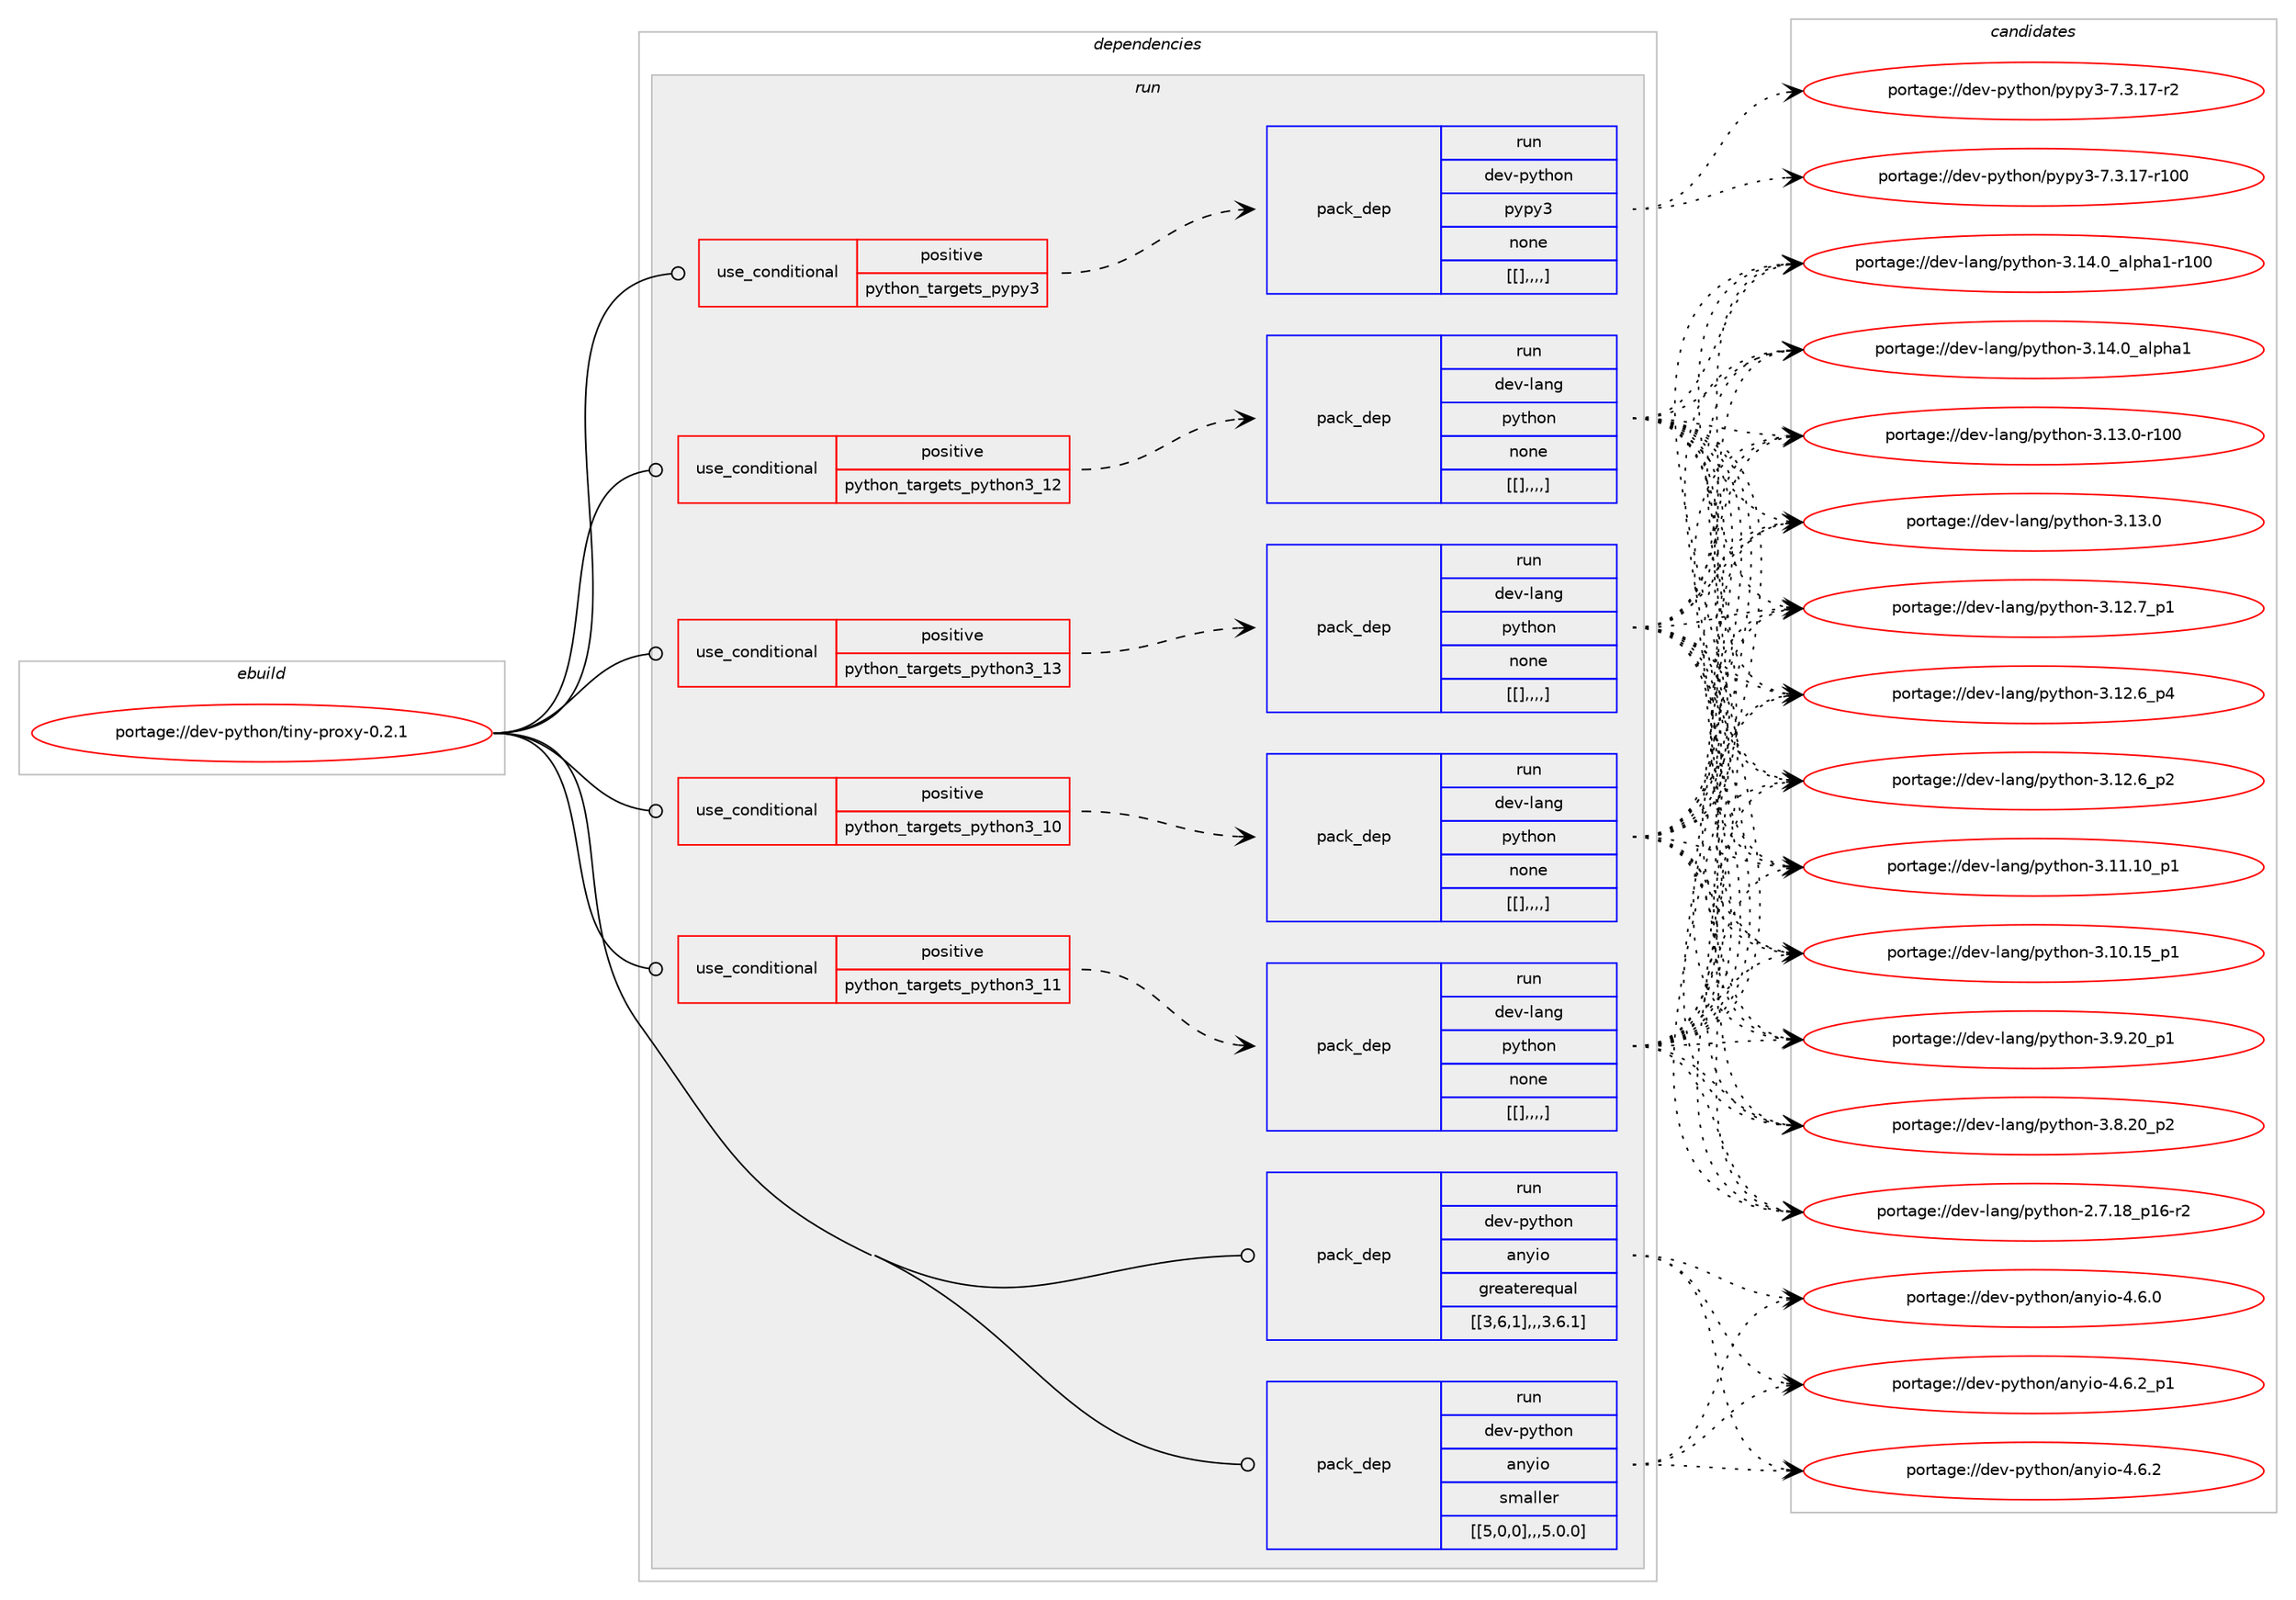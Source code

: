 digraph prolog {

# *************
# Graph options
# *************

newrank=true;
concentrate=true;
compound=true;
graph [rankdir=LR,fontname=Helvetica,fontsize=10,ranksep=1.5];#, ranksep=2.5, nodesep=0.2];
edge  [arrowhead=vee];
node  [fontname=Helvetica,fontsize=10];

# **********
# The ebuild
# **********

subgraph cluster_leftcol {
color=gray;
label=<<i>ebuild</i>>;
id [label="portage://dev-python/tiny-proxy-0.2.1", color=red, width=4, href="../dev-python/tiny-proxy-0.2.1.svg"];
}

# ****************
# The dependencies
# ****************

subgraph cluster_midcol {
color=gray;
label=<<i>dependencies</i>>;
subgraph cluster_compile {
fillcolor="#eeeeee";
style=filled;
label=<<i>compile</i>>;
}
subgraph cluster_compileandrun {
fillcolor="#eeeeee";
style=filled;
label=<<i>compile and run</i>>;
}
subgraph cluster_run {
fillcolor="#eeeeee";
style=filled;
label=<<i>run</i>>;
subgraph cond43340 {
dependency172747 [label=<<TABLE BORDER="0" CELLBORDER="1" CELLSPACING="0" CELLPADDING="4"><TR><TD ROWSPAN="3" CELLPADDING="10">use_conditional</TD></TR><TR><TD>positive</TD></TR><TR><TD>python_targets_pypy3</TD></TR></TABLE>>, shape=none, color=red];
subgraph pack128069 {
dependency172762 [label=<<TABLE BORDER="0" CELLBORDER="1" CELLSPACING="0" CELLPADDING="4" WIDTH="220"><TR><TD ROWSPAN="6" CELLPADDING="30">pack_dep</TD></TR><TR><TD WIDTH="110">run</TD></TR><TR><TD>dev-python</TD></TR><TR><TD>pypy3</TD></TR><TR><TD>none</TD></TR><TR><TD>[[],,,,]</TD></TR></TABLE>>, shape=none, color=blue];
}
dependency172747:e -> dependency172762:w [weight=20,style="dashed",arrowhead="vee"];
}
id:e -> dependency172747:w [weight=20,style="solid",arrowhead="odot"];
subgraph cond43350 {
dependency172785 [label=<<TABLE BORDER="0" CELLBORDER="1" CELLSPACING="0" CELLPADDING="4"><TR><TD ROWSPAN="3" CELLPADDING="10">use_conditional</TD></TR><TR><TD>positive</TD></TR><TR><TD>python_targets_python3_10</TD></TR></TABLE>>, shape=none, color=red];
subgraph pack128111 {
dependency172856 [label=<<TABLE BORDER="0" CELLBORDER="1" CELLSPACING="0" CELLPADDING="4" WIDTH="220"><TR><TD ROWSPAN="6" CELLPADDING="30">pack_dep</TD></TR><TR><TD WIDTH="110">run</TD></TR><TR><TD>dev-lang</TD></TR><TR><TD>python</TD></TR><TR><TD>none</TD></TR><TR><TD>[[],,,,]</TD></TR></TABLE>>, shape=none, color=blue];
}
dependency172785:e -> dependency172856:w [weight=20,style="dashed",arrowhead="vee"];
}
id:e -> dependency172785:w [weight=20,style="solid",arrowhead="odot"];
subgraph cond43398 {
dependency172907 [label=<<TABLE BORDER="0" CELLBORDER="1" CELLSPACING="0" CELLPADDING="4"><TR><TD ROWSPAN="3" CELLPADDING="10">use_conditional</TD></TR><TR><TD>positive</TD></TR><TR><TD>python_targets_python3_11</TD></TR></TABLE>>, shape=none, color=red];
subgraph pack128160 {
dependency172946 [label=<<TABLE BORDER="0" CELLBORDER="1" CELLSPACING="0" CELLPADDING="4" WIDTH="220"><TR><TD ROWSPAN="6" CELLPADDING="30">pack_dep</TD></TR><TR><TD WIDTH="110">run</TD></TR><TR><TD>dev-lang</TD></TR><TR><TD>python</TD></TR><TR><TD>none</TD></TR><TR><TD>[[],,,,]</TD></TR></TABLE>>, shape=none, color=blue];
}
dependency172907:e -> dependency172946:w [weight=20,style="dashed",arrowhead="vee"];
}
id:e -> dependency172907:w [weight=20,style="solid",arrowhead="odot"];
subgraph cond43441 {
dependency173007 [label=<<TABLE BORDER="0" CELLBORDER="1" CELLSPACING="0" CELLPADDING="4"><TR><TD ROWSPAN="3" CELLPADDING="10">use_conditional</TD></TR><TR><TD>positive</TD></TR><TR><TD>python_targets_python3_12</TD></TR></TABLE>>, shape=none, color=red];
subgraph pack128216 {
dependency173009 [label=<<TABLE BORDER="0" CELLBORDER="1" CELLSPACING="0" CELLPADDING="4" WIDTH="220"><TR><TD ROWSPAN="6" CELLPADDING="30">pack_dep</TD></TR><TR><TD WIDTH="110">run</TD></TR><TR><TD>dev-lang</TD></TR><TR><TD>python</TD></TR><TR><TD>none</TD></TR><TR><TD>[[],,,,]</TD></TR></TABLE>>, shape=none, color=blue];
}
dependency173007:e -> dependency173009:w [weight=20,style="dashed",arrowhead="vee"];
}
id:e -> dependency173007:w [weight=20,style="solid",arrowhead="odot"];
subgraph cond43449 {
dependency173013 [label=<<TABLE BORDER="0" CELLBORDER="1" CELLSPACING="0" CELLPADDING="4"><TR><TD ROWSPAN="3" CELLPADDING="10">use_conditional</TD></TR><TR><TD>positive</TD></TR><TR><TD>python_targets_python3_13</TD></TR></TABLE>>, shape=none, color=red];
subgraph pack128221 {
dependency173019 [label=<<TABLE BORDER="0" CELLBORDER="1" CELLSPACING="0" CELLPADDING="4" WIDTH="220"><TR><TD ROWSPAN="6" CELLPADDING="30">pack_dep</TD></TR><TR><TD WIDTH="110">run</TD></TR><TR><TD>dev-lang</TD></TR><TR><TD>python</TD></TR><TR><TD>none</TD></TR><TR><TD>[[],,,,]</TD></TR></TABLE>>, shape=none, color=blue];
}
dependency173013:e -> dependency173019:w [weight=20,style="dashed",arrowhead="vee"];
}
id:e -> dependency173013:w [weight=20,style="solid",arrowhead="odot"];
subgraph pack128224 {
dependency173023 [label=<<TABLE BORDER="0" CELLBORDER="1" CELLSPACING="0" CELLPADDING="4" WIDTH="220"><TR><TD ROWSPAN="6" CELLPADDING="30">pack_dep</TD></TR><TR><TD WIDTH="110">run</TD></TR><TR><TD>dev-python</TD></TR><TR><TD>anyio</TD></TR><TR><TD>greaterequal</TD></TR><TR><TD>[[3,6,1],,,3.6.1]</TD></TR></TABLE>>, shape=none, color=blue];
}
id:e -> dependency173023:w [weight=20,style="solid",arrowhead="odot"];
subgraph pack128226 {
dependency173024 [label=<<TABLE BORDER="0" CELLBORDER="1" CELLSPACING="0" CELLPADDING="4" WIDTH="220"><TR><TD ROWSPAN="6" CELLPADDING="30">pack_dep</TD></TR><TR><TD WIDTH="110">run</TD></TR><TR><TD>dev-python</TD></TR><TR><TD>anyio</TD></TR><TR><TD>smaller</TD></TR><TR><TD>[[5,0,0],,,5.0.0]</TD></TR></TABLE>>, shape=none, color=blue];
}
id:e -> dependency173024:w [weight=20,style="solid",arrowhead="odot"];
}
}

# **************
# The candidates
# **************

subgraph cluster_choices {
rank=same;
color=gray;
label=<<i>candidates</i>>;

subgraph choice127915 {
color=black;
nodesep=1;
choice100101118451121211161041111104711212111212151455546514649554511450 [label="portage://dev-python/pypy3-7.3.17-r2", color=red, width=4,href="../dev-python/pypy3-7.3.17-r2.svg"];
choice1001011184511212111610411111047112121112121514555465146495545114494848 [label="portage://dev-python/pypy3-7.3.17-r100", color=red, width=4,href="../dev-python/pypy3-7.3.17-r100.svg"];
dependency172762:e -> choice100101118451121211161041111104711212111212151455546514649554511450:w [style=dotted,weight="100"];
dependency172762:e -> choice1001011184511212111610411111047112121112121514555465146495545114494848:w [style=dotted,weight="100"];
}
subgraph choice127970 {
color=black;
nodesep=1;
choice100101118451089711010347112121116104111110455146495246489597108112104974945114494848 [label="portage://dev-lang/python-3.14.0_alpha1-r100", color=red, width=4,href="../dev-lang/python-3.14.0_alpha1-r100.svg"];
choice1001011184510897110103471121211161041111104551464952464895971081121049749 [label="portage://dev-lang/python-3.14.0_alpha1", color=red, width=4,href="../dev-lang/python-3.14.0_alpha1.svg"];
choice1001011184510897110103471121211161041111104551464951464845114494848 [label="portage://dev-lang/python-3.13.0-r100", color=red, width=4,href="../dev-lang/python-3.13.0-r100.svg"];
choice10010111845108971101034711212111610411111045514649514648 [label="portage://dev-lang/python-3.13.0", color=red, width=4,href="../dev-lang/python-3.13.0.svg"];
choice100101118451089711010347112121116104111110455146495046559511249 [label="portage://dev-lang/python-3.12.7_p1", color=red, width=4,href="../dev-lang/python-3.12.7_p1.svg"];
choice100101118451089711010347112121116104111110455146495046549511252 [label="portage://dev-lang/python-3.12.6_p4", color=red, width=4,href="../dev-lang/python-3.12.6_p4.svg"];
choice100101118451089711010347112121116104111110455146495046549511250 [label="portage://dev-lang/python-3.12.6_p2", color=red, width=4,href="../dev-lang/python-3.12.6_p2.svg"];
choice10010111845108971101034711212111610411111045514649494649489511249 [label="portage://dev-lang/python-3.11.10_p1", color=red, width=4,href="../dev-lang/python-3.11.10_p1.svg"];
choice10010111845108971101034711212111610411111045514649484649539511249 [label="portage://dev-lang/python-3.10.15_p1", color=red, width=4,href="../dev-lang/python-3.10.15_p1.svg"];
choice100101118451089711010347112121116104111110455146574650489511249 [label="portage://dev-lang/python-3.9.20_p1", color=red, width=4,href="../dev-lang/python-3.9.20_p1.svg"];
choice100101118451089711010347112121116104111110455146564650489511250 [label="portage://dev-lang/python-3.8.20_p2", color=red, width=4,href="../dev-lang/python-3.8.20_p2.svg"];
choice100101118451089711010347112121116104111110455046554649569511249544511450 [label="portage://dev-lang/python-2.7.18_p16-r2", color=red, width=4,href="../dev-lang/python-2.7.18_p16-r2.svg"];
dependency172856:e -> choice100101118451089711010347112121116104111110455146495246489597108112104974945114494848:w [style=dotted,weight="100"];
dependency172856:e -> choice1001011184510897110103471121211161041111104551464952464895971081121049749:w [style=dotted,weight="100"];
dependency172856:e -> choice1001011184510897110103471121211161041111104551464951464845114494848:w [style=dotted,weight="100"];
dependency172856:e -> choice10010111845108971101034711212111610411111045514649514648:w [style=dotted,weight="100"];
dependency172856:e -> choice100101118451089711010347112121116104111110455146495046559511249:w [style=dotted,weight="100"];
dependency172856:e -> choice100101118451089711010347112121116104111110455146495046549511252:w [style=dotted,weight="100"];
dependency172856:e -> choice100101118451089711010347112121116104111110455146495046549511250:w [style=dotted,weight="100"];
dependency172856:e -> choice10010111845108971101034711212111610411111045514649494649489511249:w [style=dotted,weight="100"];
dependency172856:e -> choice10010111845108971101034711212111610411111045514649484649539511249:w [style=dotted,weight="100"];
dependency172856:e -> choice100101118451089711010347112121116104111110455146574650489511249:w [style=dotted,weight="100"];
dependency172856:e -> choice100101118451089711010347112121116104111110455146564650489511250:w [style=dotted,weight="100"];
dependency172856:e -> choice100101118451089711010347112121116104111110455046554649569511249544511450:w [style=dotted,weight="100"];
}
subgraph choice128060 {
color=black;
nodesep=1;
choice100101118451089711010347112121116104111110455146495246489597108112104974945114494848 [label="portage://dev-lang/python-3.14.0_alpha1-r100", color=red, width=4,href="../dev-lang/python-3.14.0_alpha1-r100.svg"];
choice1001011184510897110103471121211161041111104551464952464895971081121049749 [label="portage://dev-lang/python-3.14.0_alpha1", color=red, width=4,href="../dev-lang/python-3.14.0_alpha1.svg"];
choice1001011184510897110103471121211161041111104551464951464845114494848 [label="portage://dev-lang/python-3.13.0-r100", color=red, width=4,href="../dev-lang/python-3.13.0-r100.svg"];
choice10010111845108971101034711212111610411111045514649514648 [label="portage://dev-lang/python-3.13.0", color=red, width=4,href="../dev-lang/python-3.13.0.svg"];
choice100101118451089711010347112121116104111110455146495046559511249 [label="portage://dev-lang/python-3.12.7_p1", color=red, width=4,href="../dev-lang/python-3.12.7_p1.svg"];
choice100101118451089711010347112121116104111110455146495046549511252 [label="portage://dev-lang/python-3.12.6_p4", color=red, width=4,href="../dev-lang/python-3.12.6_p4.svg"];
choice100101118451089711010347112121116104111110455146495046549511250 [label="portage://dev-lang/python-3.12.6_p2", color=red, width=4,href="../dev-lang/python-3.12.6_p2.svg"];
choice10010111845108971101034711212111610411111045514649494649489511249 [label="portage://dev-lang/python-3.11.10_p1", color=red, width=4,href="../dev-lang/python-3.11.10_p1.svg"];
choice10010111845108971101034711212111610411111045514649484649539511249 [label="portage://dev-lang/python-3.10.15_p1", color=red, width=4,href="../dev-lang/python-3.10.15_p1.svg"];
choice100101118451089711010347112121116104111110455146574650489511249 [label="portage://dev-lang/python-3.9.20_p1", color=red, width=4,href="../dev-lang/python-3.9.20_p1.svg"];
choice100101118451089711010347112121116104111110455146564650489511250 [label="portage://dev-lang/python-3.8.20_p2", color=red, width=4,href="../dev-lang/python-3.8.20_p2.svg"];
choice100101118451089711010347112121116104111110455046554649569511249544511450 [label="portage://dev-lang/python-2.7.18_p16-r2", color=red, width=4,href="../dev-lang/python-2.7.18_p16-r2.svg"];
dependency172946:e -> choice100101118451089711010347112121116104111110455146495246489597108112104974945114494848:w [style=dotted,weight="100"];
dependency172946:e -> choice1001011184510897110103471121211161041111104551464952464895971081121049749:w [style=dotted,weight="100"];
dependency172946:e -> choice1001011184510897110103471121211161041111104551464951464845114494848:w [style=dotted,weight="100"];
dependency172946:e -> choice10010111845108971101034711212111610411111045514649514648:w [style=dotted,weight="100"];
dependency172946:e -> choice100101118451089711010347112121116104111110455146495046559511249:w [style=dotted,weight="100"];
dependency172946:e -> choice100101118451089711010347112121116104111110455146495046549511252:w [style=dotted,weight="100"];
dependency172946:e -> choice100101118451089711010347112121116104111110455146495046549511250:w [style=dotted,weight="100"];
dependency172946:e -> choice10010111845108971101034711212111610411111045514649494649489511249:w [style=dotted,weight="100"];
dependency172946:e -> choice10010111845108971101034711212111610411111045514649484649539511249:w [style=dotted,weight="100"];
dependency172946:e -> choice100101118451089711010347112121116104111110455146574650489511249:w [style=dotted,weight="100"];
dependency172946:e -> choice100101118451089711010347112121116104111110455146564650489511250:w [style=dotted,weight="100"];
dependency172946:e -> choice100101118451089711010347112121116104111110455046554649569511249544511450:w [style=dotted,weight="100"];
}
subgraph choice128070 {
color=black;
nodesep=1;
choice100101118451089711010347112121116104111110455146495246489597108112104974945114494848 [label="portage://dev-lang/python-3.14.0_alpha1-r100", color=red, width=4,href="../dev-lang/python-3.14.0_alpha1-r100.svg"];
choice1001011184510897110103471121211161041111104551464952464895971081121049749 [label="portage://dev-lang/python-3.14.0_alpha1", color=red, width=4,href="../dev-lang/python-3.14.0_alpha1.svg"];
choice1001011184510897110103471121211161041111104551464951464845114494848 [label="portage://dev-lang/python-3.13.0-r100", color=red, width=4,href="../dev-lang/python-3.13.0-r100.svg"];
choice10010111845108971101034711212111610411111045514649514648 [label="portage://dev-lang/python-3.13.0", color=red, width=4,href="../dev-lang/python-3.13.0.svg"];
choice100101118451089711010347112121116104111110455146495046559511249 [label="portage://dev-lang/python-3.12.7_p1", color=red, width=4,href="../dev-lang/python-3.12.7_p1.svg"];
choice100101118451089711010347112121116104111110455146495046549511252 [label="portage://dev-lang/python-3.12.6_p4", color=red, width=4,href="../dev-lang/python-3.12.6_p4.svg"];
choice100101118451089711010347112121116104111110455146495046549511250 [label="portage://dev-lang/python-3.12.6_p2", color=red, width=4,href="../dev-lang/python-3.12.6_p2.svg"];
choice10010111845108971101034711212111610411111045514649494649489511249 [label="portage://dev-lang/python-3.11.10_p1", color=red, width=4,href="../dev-lang/python-3.11.10_p1.svg"];
choice10010111845108971101034711212111610411111045514649484649539511249 [label="portage://dev-lang/python-3.10.15_p1", color=red, width=4,href="../dev-lang/python-3.10.15_p1.svg"];
choice100101118451089711010347112121116104111110455146574650489511249 [label="portage://dev-lang/python-3.9.20_p1", color=red, width=4,href="../dev-lang/python-3.9.20_p1.svg"];
choice100101118451089711010347112121116104111110455146564650489511250 [label="portage://dev-lang/python-3.8.20_p2", color=red, width=4,href="../dev-lang/python-3.8.20_p2.svg"];
choice100101118451089711010347112121116104111110455046554649569511249544511450 [label="portage://dev-lang/python-2.7.18_p16-r2", color=red, width=4,href="../dev-lang/python-2.7.18_p16-r2.svg"];
dependency173009:e -> choice100101118451089711010347112121116104111110455146495246489597108112104974945114494848:w [style=dotted,weight="100"];
dependency173009:e -> choice1001011184510897110103471121211161041111104551464952464895971081121049749:w [style=dotted,weight="100"];
dependency173009:e -> choice1001011184510897110103471121211161041111104551464951464845114494848:w [style=dotted,weight="100"];
dependency173009:e -> choice10010111845108971101034711212111610411111045514649514648:w [style=dotted,weight="100"];
dependency173009:e -> choice100101118451089711010347112121116104111110455146495046559511249:w [style=dotted,weight="100"];
dependency173009:e -> choice100101118451089711010347112121116104111110455146495046549511252:w [style=dotted,weight="100"];
dependency173009:e -> choice100101118451089711010347112121116104111110455146495046549511250:w [style=dotted,weight="100"];
dependency173009:e -> choice10010111845108971101034711212111610411111045514649494649489511249:w [style=dotted,weight="100"];
dependency173009:e -> choice10010111845108971101034711212111610411111045514649484649539511249:w [style=dotted,weight="100"];
dependency173009:e -> choice100101118451089711010347112121116104111110455146574650489511249:w [style=dotted,weight="100"];
dependency173009:e -> choice100101118451089711010347112121116104111110455146564650489511250:w [style=dotted,weight="100"];
dependency173009:e -> choice100101118451089711010347112121116104111110455046554649569511249544511450:w [style=dotted,weight="100"];
}
subgraph choice128076 {
color=black;
nodesep=1;
choice100101118451089711010347112121116104111110455146495246489597108112104974945114494848 [label="portage://dev-lang/python-3.14.0_alpha1-r100", color=red, width=4,href="../dev-lang/python-3.14.0_alpha1-r100.svg"];
choice1001011184510897110103471121211161041111104551464952464895971081121049749 [label="portage://dev-lang/python-3.14.0_alpha1", color=red, width=4,href="../dev-lang/python-3.14.0_alpha1.svg"];
choice1001011184510897110103471121211161041111104551464951464845114494848 [label="portage://dev-lang/python-3.13.0-r100", color=red, width=4,href="../dev-lang/python-3.13.0-r100.svg"];
choice10010111845108971101034711212111610411111045514649514648 [label="portage://dev-lang/python-3.13.0", color=red, width=4,href="../dev-lang/python-3.13.0.svg"];
choice100101118451089711010347112121116104111110455146495046559511249 [label="portage://dev-lang/python-3.12.7_p1", color=red, width=4,href="../dev-lang/python-3.12.7_p1.svg"];
choice100101118451089711010347112121116104111110455146495046549511252 [label="portage://dev-lang/python-3.12.6_p4", color=red, width=4,href="../dev-lang/python-3.12.6_p4.svg"];
choice100101118451089711010347112121116104111110455146495046549511250 [label="portage://dev-lang/python-3.12.6_p2", color=red, width=4,href="../dev-lang/python-3.12.6_p2.svg"];
choice10010111845108971101034711212111610411111045514649494649489511249 [label="portage://dev-lang/python-3.11.10_p1", color=red, width=4,href="../dev-lang/python-3.11.10_p1.svg"];
choice10010111845108971101034711212111610411111045514649484649539511249 [label="portage://dev-lang/python-3.10.15_p1", color=red, width=4,href="../dev-lang/python-3.10.15_p1.svg"];
choice100101118451089711010347112121116104111110455146574650489511249 [label="portage://dev-lang/python-3.9.20_p1", color=red, width=4,href="../dev-lang/python-3.9.20_p1.svg"];
choice100101118451089711010347112121116104111110455146564650489511250 [label="portage://dev-lang/python-3.8.20_p2", color=red, width=4,href="../dev-lang/python-3.8.20_p2.svg"];
choice100101118451089711010347112121116104111110455046554649569511249544511450 [label="portage://dev-lang/python-2.7.18_p16-r2", color=red, width=4,href="../dev-lang/python-2.7.18_p16-r2.svg"];
dependency173019:e -> choice100101118451089711010347112121116104111110455146495246489597108112104974945114494848:w [style=dotted,weight="100"];
dependency173019:e -> choice1001011184510897110103471121211161041111104551464952464895971081121049749:w [style=dotted,weight="100"];
dependency173019:e -> choice1001011184510897110103471121211161041111104551464951464845114494848:w [style=dotted,weight="100"];
dependency173019:e -> choice10010111845108971101034711212111610411111045514649514648:w [style=dotted,weight="100"];
dependency173019:e -> choice100101118451089711010347112121116104111110455146495046559511249:w [style=dotted,weight="100"];
dependency173019:e -> choice100101118451089711010347112121116104111110455146495046549511252:w [style=dotted,weight="100"];
dependency173019:e -> choice100101118451089711010347112121116104111110455146495046549511250:w [style=dotted,weight="100"];
dependency173019:e -> choice10010111845108971101034711212111610411111045514649494649489511249:w [style=dotted,weight="100"];
dependency173019:e -> choice10010111845108971101034711212111610411111045514649484649539511249:w [style=dotted,weight="100"];
dependency173019:e -> choice100101118451089711010347112121116104111110455146574650489511249:w [style=dotted,weight="100"];
dependency173019:e -> choice100101118451089711010347112121116104111110455146564650489511250:w [style=dotted,weight="100"];
dependency173019:e -> choice100101118451089711010347112121116104111110455046554649569511249544511450:w [style=dotted,weight="100"];
}
subgraph choice128086 {
color=black;
nodesep=1;
choice1001011184511212111610411111047971101211051114552465446509511249 [label="portage://dev-python/anyio-4.6.2_p1", color=red, width=4,href="../dev-python/anyio-4.6.2_p1.svg"];
choice100101118451121211161041111104797110121105111455246544650 [label="portage://dev-python/anyio-4.6.2", color=red, width=4,href="../dev-python/anyio-4.6.2.svg"];
choice100101118451121211161041111104797110121105111455246544648 [label="portage://dev-python/anyio-4.6.0", color=red, width=4,href="../dev-python/anyio-4.6.0.svg"];
dependency173023:e -> choice1001011184511212111610411111047971101211051114552465446509511249:w [style=dotted,weight="100"];
dependency173023:e -> choice100101118451121211161041111104797110121105111455246544650:w [style=dotted,weight="100"];
dependency173023:e -> choice100101118451121211161041111104797110121105111455246544648:w [style=dotted,weight="100"];
}
subgraph choice128089 {
color=black;
nodesep=1;
choice1001011184511212111610411111047971101211051114552465446509511249 [label="portage://dev-python/anyio-4.6.2_p1", color=red, width=4,href="../dev-python/anyio-4.6.2_p1.svg"];
choice100101118451121211161041111104797110121105111455246544650 [label="portage://dev-python/anyio-4.6.2", color=red, width=4,href="../dev-python/anyio-4.6.2.svg"];
choice100101118451121211161041111104797110121105111455246544648 [label="portage://dev-python/anyio-4.6.0", color=red, width=4,href="../dev-python/anyio-4.6.0.svg"];
dependency173024:e -> choice1001011184511212111610411111047971101211051114552465446509511249:w [style=dotted,weight="100"];
dependency173024:e -> choice100101118451121211161041111104797110121105111455246544650:w [style=dotted,weight="100"];
dependency173024:e -> choice100101118451121211161041111104797110121105111455246544648:w [style=dotted,weight="100"];
}
}

}
